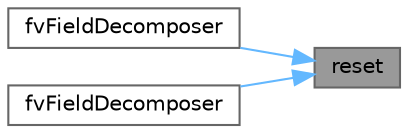 digraph "reset"
{
 // LATEX_PDF_SIZE
  bgcolor="transparent";
  edge [fontname=Helvetica,fontsize=10,labelfontname=Helvetica,labelfontsize=10];
  node [fontname=Helvetica,fontsize=10,shape=box,height=0.2,width=0.4];
  rankdir="RL";
  Node1 [id="Node000001",label="reset",height=0.2,width=0.4,color="gray40", fillcolor="grey60", style="filled", fontcolor="black",tooltip=" "];
  Node1 -> Node2 [id="edge1_Node000001_Node000002",dir="back",color="steelblue1",style="solid",tooltip=" "];
  Node2 [id="Node000002",label="fvFieldDecomposer",height=0.2,width=0.4,color="grey40", fillcolor="white", style="filled",URL="$classFoam_1_1fvFieldDecomposer.html#a661ce31114cea3b1f40fccbd1ef34580",tooltip=" "];
  Node1 -> Node3 [id="edge2_Node000001_Node000003",dir="back",color="steelblue1",style="solid",tooltip=" "];
  Node3 [id="Node000003",label="fvFieldDecomposer",height=0.2,width=0.4,color="grey40", fillcolor="white", style="filled",URL="$classFoam_1_1fvFieldDecomposer.html#afad2b8387a42df81ab7f162b27bf8c1c",tooltip=" "];
}
